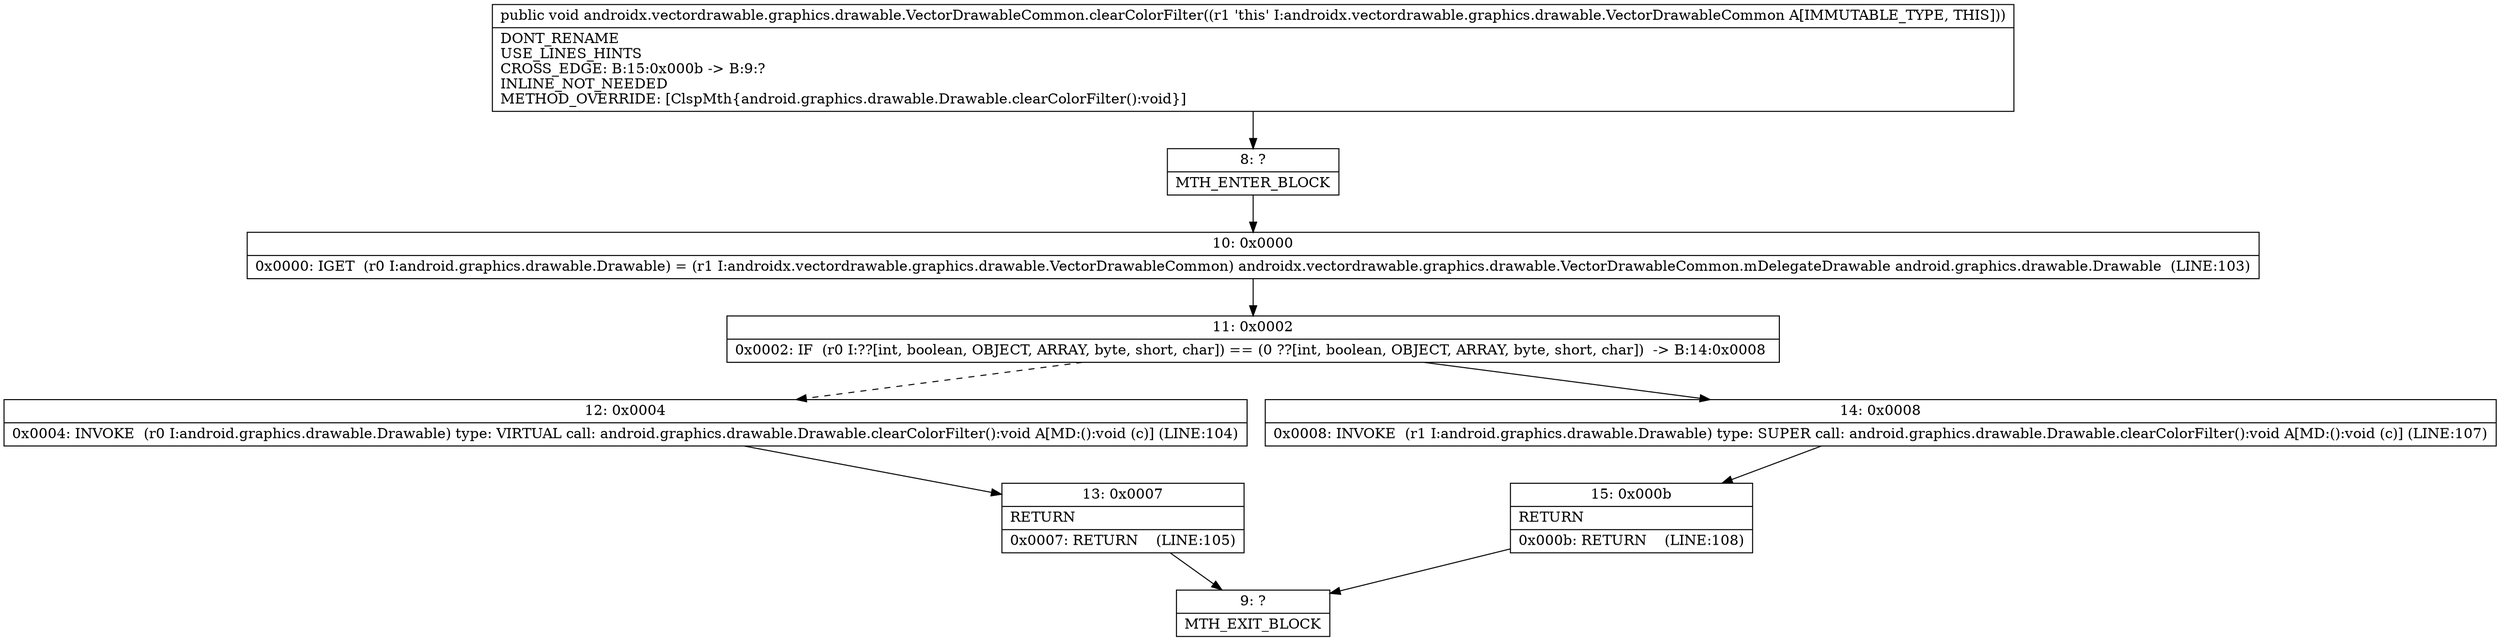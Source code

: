 digraph "CFG forandroidx.vectordrawable.graphics.drawable.VectorDrawableCommon.clearColorFilter()V" {
Node_8 [shape=record,label="{8\:\ ?|MTH_ENTER_BLOCK\l}"];
Node_10 [shape=record,label="{10\:\ 0x0000|0x0000: IGET  (r0 I:android.graphics.drawable.Drawable) = (r1 I:androidx.vectordrawable.graphics.drawable.VectorDrawableCommon) androidx.vectordrawable.graphics.drawable.VectorDrawableCommon.mDelegateDrawable android.graphics.drawable.Drawable  (LINE:103)\l}"];
Node_11 [shape=record,label="{11\:\ 0x0002|0x0002: IF  (r0 I:??[int, boolean, OBJECT, ARRAY, byte, short, char]) == (0 ??[int, boolean, OBJECT, ARRAY, byte, short, char])  \-\> B:14:0x0008 \l}"];
Node_12 [shape=record,label="{12\:\ 0x0004|0x0004: INVOKE  (r0 I:android.graphics.drawable.Drawable) type: VIRTUAL call: android.graphics.drawable.Drawable.clearColorFilter():void A[MD:():void (c)] (LINE:104)\l}"];
Node_13 [shape=record,label="{13\:\ 0x0007|RETURN\l|0x0007: RETURN    (LINE:105)\l}"];
Node_9 [shape=record,label="{9\:\ ?|MTH_EXIT_BLOCK\l}"];
Node_14 [shape=record,label="{14\:\ 0x0008|0x0008: INVOKE  (r1 I:android.graphics.drawable.Drawable) type: SUPER call: android.graphics.drawable.Drawable.clearColorFilter():void A[MD:():void (c)] (LINE:107)\l}"];
Node_15 [shape=record,label="{15\:\ 0x000b|RETURN\l|0x000b: RETURN    (LINE:108)\l}"];
MethodNode[shape=record,label="{public void androidx.vectordrawable.graphics.drawable.VectorDrawableCommon.clearColorFilter((r1 'this' I:androidx.vectordrawable.graphics.drawable.VectorDrawableCommon A[IMMUTABLE_TYPE, THIS]))  | DONT_RENAME\lUSE_LINES_HINTS\lCROSS_EDGE: B:15:0x000b \-\> B:9:?\lINLINE_NOT_NEEDED\lMETHOD_OVERRIDE: [ClspMth\{android.graphics.drawable.Drawable.clearColorFilter():void\}]\l}"];
MethodNode -> Node_8;Node_8 -> Node_10;
Node_10 -> Node_11;
Node_11 -> Node_12[style=dashed];
Node_11 -> Node_14;
Node_12 -> Node_13;
Node_13 -> Node_9;
Node_14 -> Node_15;
Node_15 -> Node_9;
}

